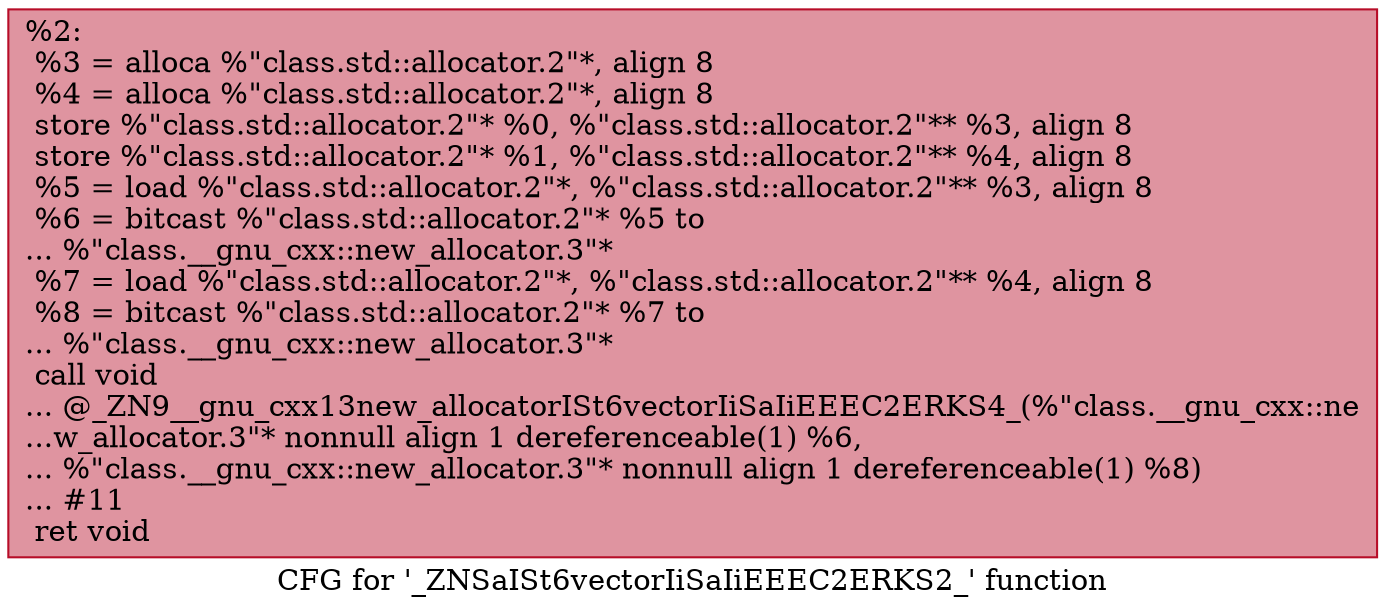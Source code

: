 digraph "CFG for '_ZNSaISt6vectorIiSaIiEEEC2ERKS2_' function" {
	label="CFG for '_ZNSaISt6vectorIiSaIiEEEC2ERKS2_' function";

	Node0x559aeaaef810 [shape=record,color="#b70d28ff", style=filled, fillcolor="#b70d2870",label="{%2:\l  %3 = alloca %\"class.std::allocator.2\"*, align 8\l  %4 = alloca %\"class.std::allocator.2\"*, align 8\l  store %\"class.std::allocator.2\"* %0, %\"class.std::allocator.2\"** %3, align 8\l  store %\"class.std::allocator.2\"* %1, %\"class.std::allocator.2\"** %4, align 8\l  %5 = load %\"class.std::allocator.2\"*, %\"class.std::allocator.2\"** %3, align 8\l  %6 = bitcast %\"class.std::allocator.2\"* %5 to\l... %\"class.__gnu_cxx::new_allocator.3\"*\l  %7 = load %\"class.std::allocator.2\"*, %\"class.std::allocator.2\"** %4, align 8\l  %8 = bitcast %\"class.std::allocator.2\"* %7 to\l... %\"class.__gnu_cxx::new_allocator.3\"*\l  call void\l... @_ZN9__gnu_cxx13new_allocatorISt6vectorIiSaIiEEEC2ERKS4_(%\"class.__gnu_cxx::ne\l...w_allocator.3\"* nonnull align 1 dereferenceable(1) %6,\l... %\"class.__gnu_cxx::new_allocator.3\"* nonnull align 1 dereferenceable(1) %8)\l... #11\l  ret void\l}"];
}
